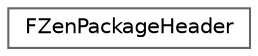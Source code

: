 digraph "Graphical Class Hierarchy"
{
 // INTERACTIVE_SVG=YES
 // LATEX_PDF_SIZE
  bgcolor="transparent";
  edge [fontname=Helvetica,fontsize=10,labelfontname=Helvetica,labelfontsize=10];
  node [fontname=Helvetica,fontsize=10,shape=box,height=0.2,width=0.4];
  rankdir="LR";
  Node0 [id="Node000000",label="FZenPackageHeader",height=0.2,width=0.4,color="grey40", fillcolor="white", style="filled",URL="$d3/d53/structFZenPackageHeader.html",tooltip=" "];
}
